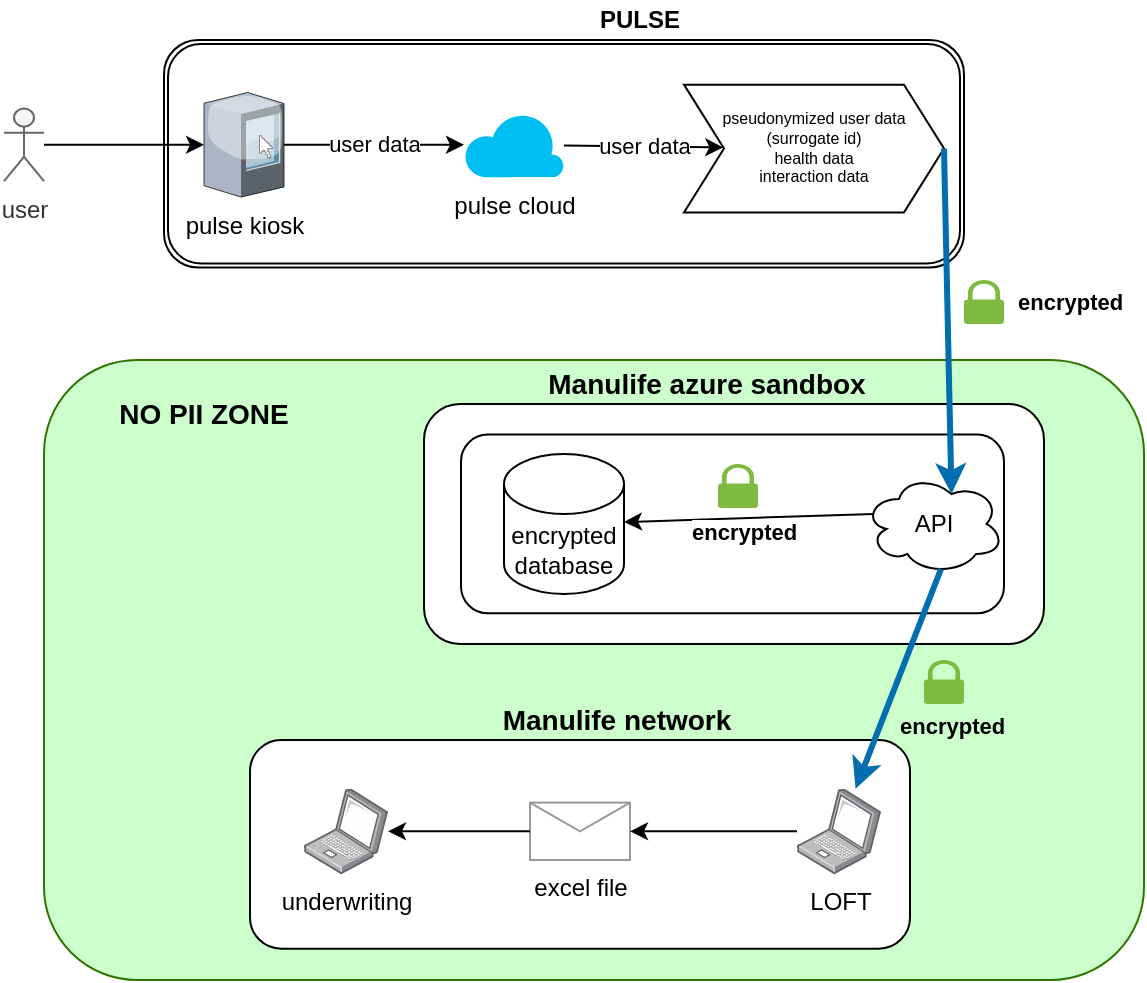 <mxfile>
    <diagram id="gKpyZSe3qSQb8-dFyagx" name="Page-1">
        <mxGraphModel dx="1167" dy="564" grid="1" gridSize="10" guides="1" tooltips="1" connect="1" arrows="1" fold="1" page="1" pageScale="1" pageWidth="1169" pageHeight="827" background="#FFFFFF" math="0" shadow="0">
            <root>
                <mxCell id="0"/>
                <mxCell id="1" parent="0"/>
                <mxCell id="58" value="" style="rounded=1;whiteSpace=wrap;html=1;fontSize=14;strokeColor=#2D7600;fontColor=#ffffff;fillColor=#CCFFCC;" vertex="1" parent="1">
                    <mxGeometry x="100" y="350" width="550" height="310" as="geometry"/>
                </mxCell>
                <mxCell id="40" value="" style="rounded=1;whiteSpace=wrap;html=1;" parent="1" vertex="1">
                    <mxGeometry x="203" y="540" width="330" height="104.35" as="geometry"/>
                </mxCell>
                <mxCell id="16" value="" style="shape=ext;double=1;rounded=1;whiteSpace=wrap;html=1;" parent="1" vertex="1">
                    <mxGeometry x="160" y="190" width="400" height="113.75" as="geometry"/>
                </mxCell>
                <mxCell id="2" value="pulse cloud" style="verticalLabelPosition=bottom;html=1;verticalAlign=top;align=center;strokeColor=none;fillColor=#00BEF2;shape=mxgraph.azure.cloud;" parent="1" vertex="1">
                    <mxGeometry x="310" y="226.15" width="50" height="32.5" as="geometry"/>
                </mxCell>
                <mxCell id="9" value="pulse kiosk" style="verticalLabelPosition=bottom;aspect=fixed;html=1;verticalAlign=top;strokeColor=none;align=center;outlineConnect=0;shape=mxgraph.citrix.kiosk;" parent="1" vertex="1">
                    <mxGeometry x="180" y="216.25" width="40" height="52.3" as="geometry"/>
                </mxCell>
                <mxCell id="12" value="user data" style="endArrow=classic;html=1;" parent="1" source="9" target="2" edge="1">
                    <mxGeometry width="50" height="50" relative="1" as="geometry">
                        <mxPoint x="310" y="240" as="sourcePoint"/>
                        <mxPoint x="360" y="190" as="targetPoint"/>
                    </mxGeometry>
                </mxCell>
                <mxCell id="13" value="user" style="shape=umlActor;verticalLabelPosition=bottom;verticalAlign=top;html=1;outlineConnect=0;fillColor=#f5f5f5;strokeColor=#666666;fontColor=#333333;" parent="1" vertex="1">
                    <mxGeometry x="80" y="224.27" width="20" height="36.25" as="geometry"/>
                </mxCell>
                <mxCell id="14" value="" style="endArrow=classic;html=1;strokeColor=#000000;" parent="1" source="13" target="9" edge="1">
                    <mxGeometry width="50" height="50" relative="1" as="geometry">
                        <mxPoint x="200" y="240" as="sourcePoint"/>
                        <mxPoint x="250" y="190" as="targetPoint"/>
                    </mxGeometry>
                </mxCell>
                <mxCell id="17" value="&lt;font style=&quot;font-size: 8px&quot;&gt;&lt;div&gt;pseudonymized user data&lt;/div&gt;&lt;div&gt;(surrogate id)&lt;/div&gt;&lt;div&gt;health data&lt;/div&gt;&lt;div&gt;interaction data&lt;/div&gt;&lt;/font&gt;" style="shape=step;perimeter=stepPerimeter;whiteSpace=wrap;html=1;fixedSize=1;" parent="1" vertex="1">
                    <mxGeometry x="420" y="212.32" width="130" height="63.87" as="geometry"/>
                </mxCell>
                <mxCell id="32" value="user data" style="endArrow=classic;html=1;" parent="1" source="2" target="17" edge="1">
                    <mxGeometry width="50" height="50" relative="1" as="geometry">
                        <mxPoint x="360" y="237.89" as="sourcePoint"/>
                        <mxPoint x="450" y="237.89" as="targetPoint"/>
                    </mxGeometry>
                </mxCell>
                <mxCell id="34" value="LOFT" style="points=[];aspect=fixed;html=1;align=center;shadow=0;dashed=0;image;image=img/lib/allied_telesis/computer_and_terminals/Laptop.svg;" parent="1" vertex="1">
                    <mxGeometry x="476.5" y="564.35" width="42" height="42.6" as="geometry"/>
                </mxCell>
                <mxCell id="36" value="excel file" style="verticalLabelPosition=bottom;shadow=0;dashed=0;align=center;html=1;verticalAlign=top;strokeWidth=1;shape=mxgraph.mockup.misc.mail2;strokeColor=#999999;" parent="1" vertex="1">
                    <mxGeometry x="343" y="571.3" width="50" height="28.7" as="geometry"/>
                </mxCell>
                <mxCell id="37" value="" style="endArrow=classic;html=1;" parent="1" source="34" target="36" edge="1">
                    <mxGeometry width="50" height="50" relative="1" as="geometry">
                        <mxPoint x="240" y="534.35" as="sourcePoint"/>
                        <mxPoint x="290" y="484.35" as="targetPoint"/>
                    </mxGeometry>
                </mxCell>
                <mxCell id="38" value="underwriting" style="points=[];aspect=fixed;html=1;align=center;shadow=0;dashed=0;image;image=img/lib/allied_telesis/computer_and_terminals/Laptop.svg;" parent="1" vertex="1">
                    <mxGeometry x="230" y="564.35" width="42" height="42.6" as="geometry"/>
                </mxCell>
                <mxCell id="39" value="" style="endArrow=classic;html=1;" parent="1" source="36" target="38" edge="1">
                    <mxGeometry width="50" height="50" relative="1" as="geometry">
                        <mxPoint x="105" y="585.41" as="sourcePoint"/>
                        <mxPoint x="42" y="585.41" as="targetPoint"/>
                    </mxGeometry>
                </mxCell>
                <mxCell id="25" value="" style="rounded=1;whiteSpace=wrap;html=1;" parent="1" vertex="1">
                    <mxGeometry x="290" y="372" width="310" height="120" as="geometry"/>
                </mxCell>
                <mxCell id="24" value="" style="rounded=1;whiteSpace=wrap;html=1;" parent="1" vertex="1">
                    <mxGeometry x="308.5" y="387.31" width="271.5" height="89.37" as="geometry"/>
                </mxCell>
                <mxCell id="19" value="encrypted&lt;br&gt;database" style="shape=cylinder3;whiteSpace=wrap;html=1;boundedLbl=1;backgroundOutline=1;size=15;" parent="1" vertex="1">
                    <mxGeometry x="330" y="397" width="60" height="70" as="geometry"/>
                </mxCell>
                <mxCell id="21" value="" style="endArrow=classic;html=1;exitX=0.07;exitY=0.4;exitDx=0;exitDy=0;exitPerimeter=0;" parent="1" source="26" target="19" edge="1">
                    <mxGeometry x="498.5" y="347.96" width="50" height="50" as="geometry">
                        <mxPoint x="509.671" y="403.412" as="sourcePoint"/>
                        <mxPoint x="698.5" y="407.96" as="targetPoint"/>
                    </mxGeometry>
                </mxCell>
                <mxCell id="22" value="encrypted" style="edgeLabel;html=1;align=left;verticalAlign=middle;resizable=0;points=[];labelPosition=right;verticalLabelPosition=middle;fontStyle=1;rotation=0;" parent="21" vertex="1" connectable="0">
                    <mxGeometry x="-0.013" relative="1" as="geometry">
                        <mxPoint x="-31" y="7" as="offset"/>
                    </mxGeometry>
                </mxCell>
                <mxCell id="26" value="API" style="ellipse;shape=cloud;whiteSpace=wrap;html=1;" parent="1" vertex="1">
                    <mxGeometry x="510" y="406.99" width="70" height="50" as="geometry"/>
                </mxCell>
                <mxCell id="30" value="&lt;b&gt;&lt;font style=&quot;font-size: 14px&quot;&gt;Manulife azure sandbox&lt;/font&gt;&lt;/b&gt;" style="text;html=1;align=center;verticalAlign=middle;whiteSpace=wrap;rounded=0;fontColor=#000000;" parent="1" vertex="1">
                    <mxGeometry x="340" y="352" width="183" height="20" as="geometry"/>
                </mxCell>
                <mxCell id="20" value="" style="endArrow=classic;html=1;fillColor=#1ba1e2;strokeColor=#006EAF;strokeWidth=3;entryX=0.625;entryY=0.2;entryDx=0;entryDy=0;entryPerimeter=0;exitX=1;exitY=0.5;exitDx=0;exitDy=0;" parent="1" source="17" target="26" edge="1">
                    <mxGeometry width="50" height="50" relative="1" as="geometry">
                        <mxPoint x="640" y="260" as="sourcePoint"/>
                        <mxPoint x="480" y="370.65" as="targetPoint"/>
                    </mxGeometry>
                </mxCell>
                <mxCell id="23" value="encrypted" style="edgeLabel;html=1;align=left;verticalAlign=middle;resizable=0;points=[];labelBackgroundColor=none;fontColor=#000000;fontStyle=1;labelPosition=right;verticalLabelPosition=middle;" parent="20" vertex="1" connectable="0">
                    <mxGeometry x="-0.01" y="2" relative="1" as="geometry">
                        <mxPoint x="31" y="-9" as="offset"/>
                    </mxGeometry>
                </mxCell>
                <mxCell id="43" value="&lt;b&gt;PULSE&lt;/b&gt;" style="text;html=1;align=center;verticalAlign=middle;whiteSpace=wrap;rounded=0;fontColor=#000000;" parent="1" vertex="1">
                    <mxGeometry x="343" y="170.0" width="110" height="20" as="geometry"/>
                </mxCell>
                <mxCell id="44" value="Manulife network" style="text;html=1;align=center;verticalAlign=middle;whiteSpace=wrap;rounded=0;fontColor=#000000;fontStyle=1;fontSize=14;" parent="1" vertex="1">
                    <mxGeometry x="320" y="520" width="133" height="20" as="geometry"/>
                </mxCell>
                <mxCell id="48" value="" style="pointerEvents=1;shadow=0;dashed=0;html=1;strokeColor=none;labelPosition=center;verticalLabelPosition=bottom;verticalAlign=top;outlineConnect=0;align=center;shape=mxgraph.office.security.lock_protected;fillColor=#7FBA42;" vertex="1" parent="1">
                    <mxGeometry x="437" y="402" width="20" height="22" as="geometry"/>
                </mxCell>
                <mxCell id="45" value="" style="pointerEvents=1;shadow=0;dashed=0;html=1;strokeColor=none;labelPosition=center;verticalLabelPosition=bottom;verticalAlign=top;outlineConnect=0;align=center;shape=mxgraph.office.security.lock_protected;fillColor=#7FBA42;" parent="1" vertex="1">
                    <mxGeometry x="560" y="310" width="20" height="22" as="geometry"/>
                </mxCell>
                <mxCell id="55" value="" style="pointerEvents=1;shadow=0;dashed=0;html=1;strokeColor=none;labelPosition=center;verticalLabelPosition=bottom;verticalAlign=top;outlineConnect=0;align=center;shape=mxgraph.office.security.lock_protected;fillColor=#7FBA42;" vertex="1" parent="1">
                    <mxGeometry x="540" y="500.0" width="20" height="22" as="geometry"/>
                </mxCell>
                <mxCell id="56" value="" style="endArrow=classic;html=1;fillColor=#1ba1e2;strokeColor=#006EAF;strokeWidth=3;exitX=0.55;exitY=0.95;exitDx=0;exitDy=0;exitPerimeter=0;" edge="1" parent="1" source="26" target="34">
                    <mxGeometry width="50" height="50" relative="1" as="geometry">
                        <mxPoint x="560" y="284.255" as="sourcePoint"/>
                        <mxPoint x="562.25" y="410" as="targetPoint"/>
                    </mxGeometry>
                </mxCell>
                <mxCell id="57" value="encrypted" style="edgeLabel;html=1;align=left;verticalAlign=middle;resizable=0;points=[];labelBackgroundColor=none;fontColor=#000000;fontStyle=1;labelPosition=right;verticalLabelPosition=middle;" vertex="1" connectable="0" parent="56">
                    <mxGeometry x="-0.01" y="2" relative="1" as="geometry">
                        <mxPoint x="-3" y="23" as="offset"/>
                    </mxGeometry>
                </mxCell>
                <mxCell id="59" value="NO PII ZONE" style="text;html=1;strokeColor=none;fillColor=none;align=center;verticalAlign=middle;whiteSpace=wrap;rounded=0;fontSize=14;fontColor=#000000;fontStyle=1" vertex="1" parent="1">
                    <mxGeometry x="120" y="367.31" width="120" height="20" as="geometry"/>
                </mxCell>
            </root>
        </mxGraphModel>
    </diagram>
</mxfile>
